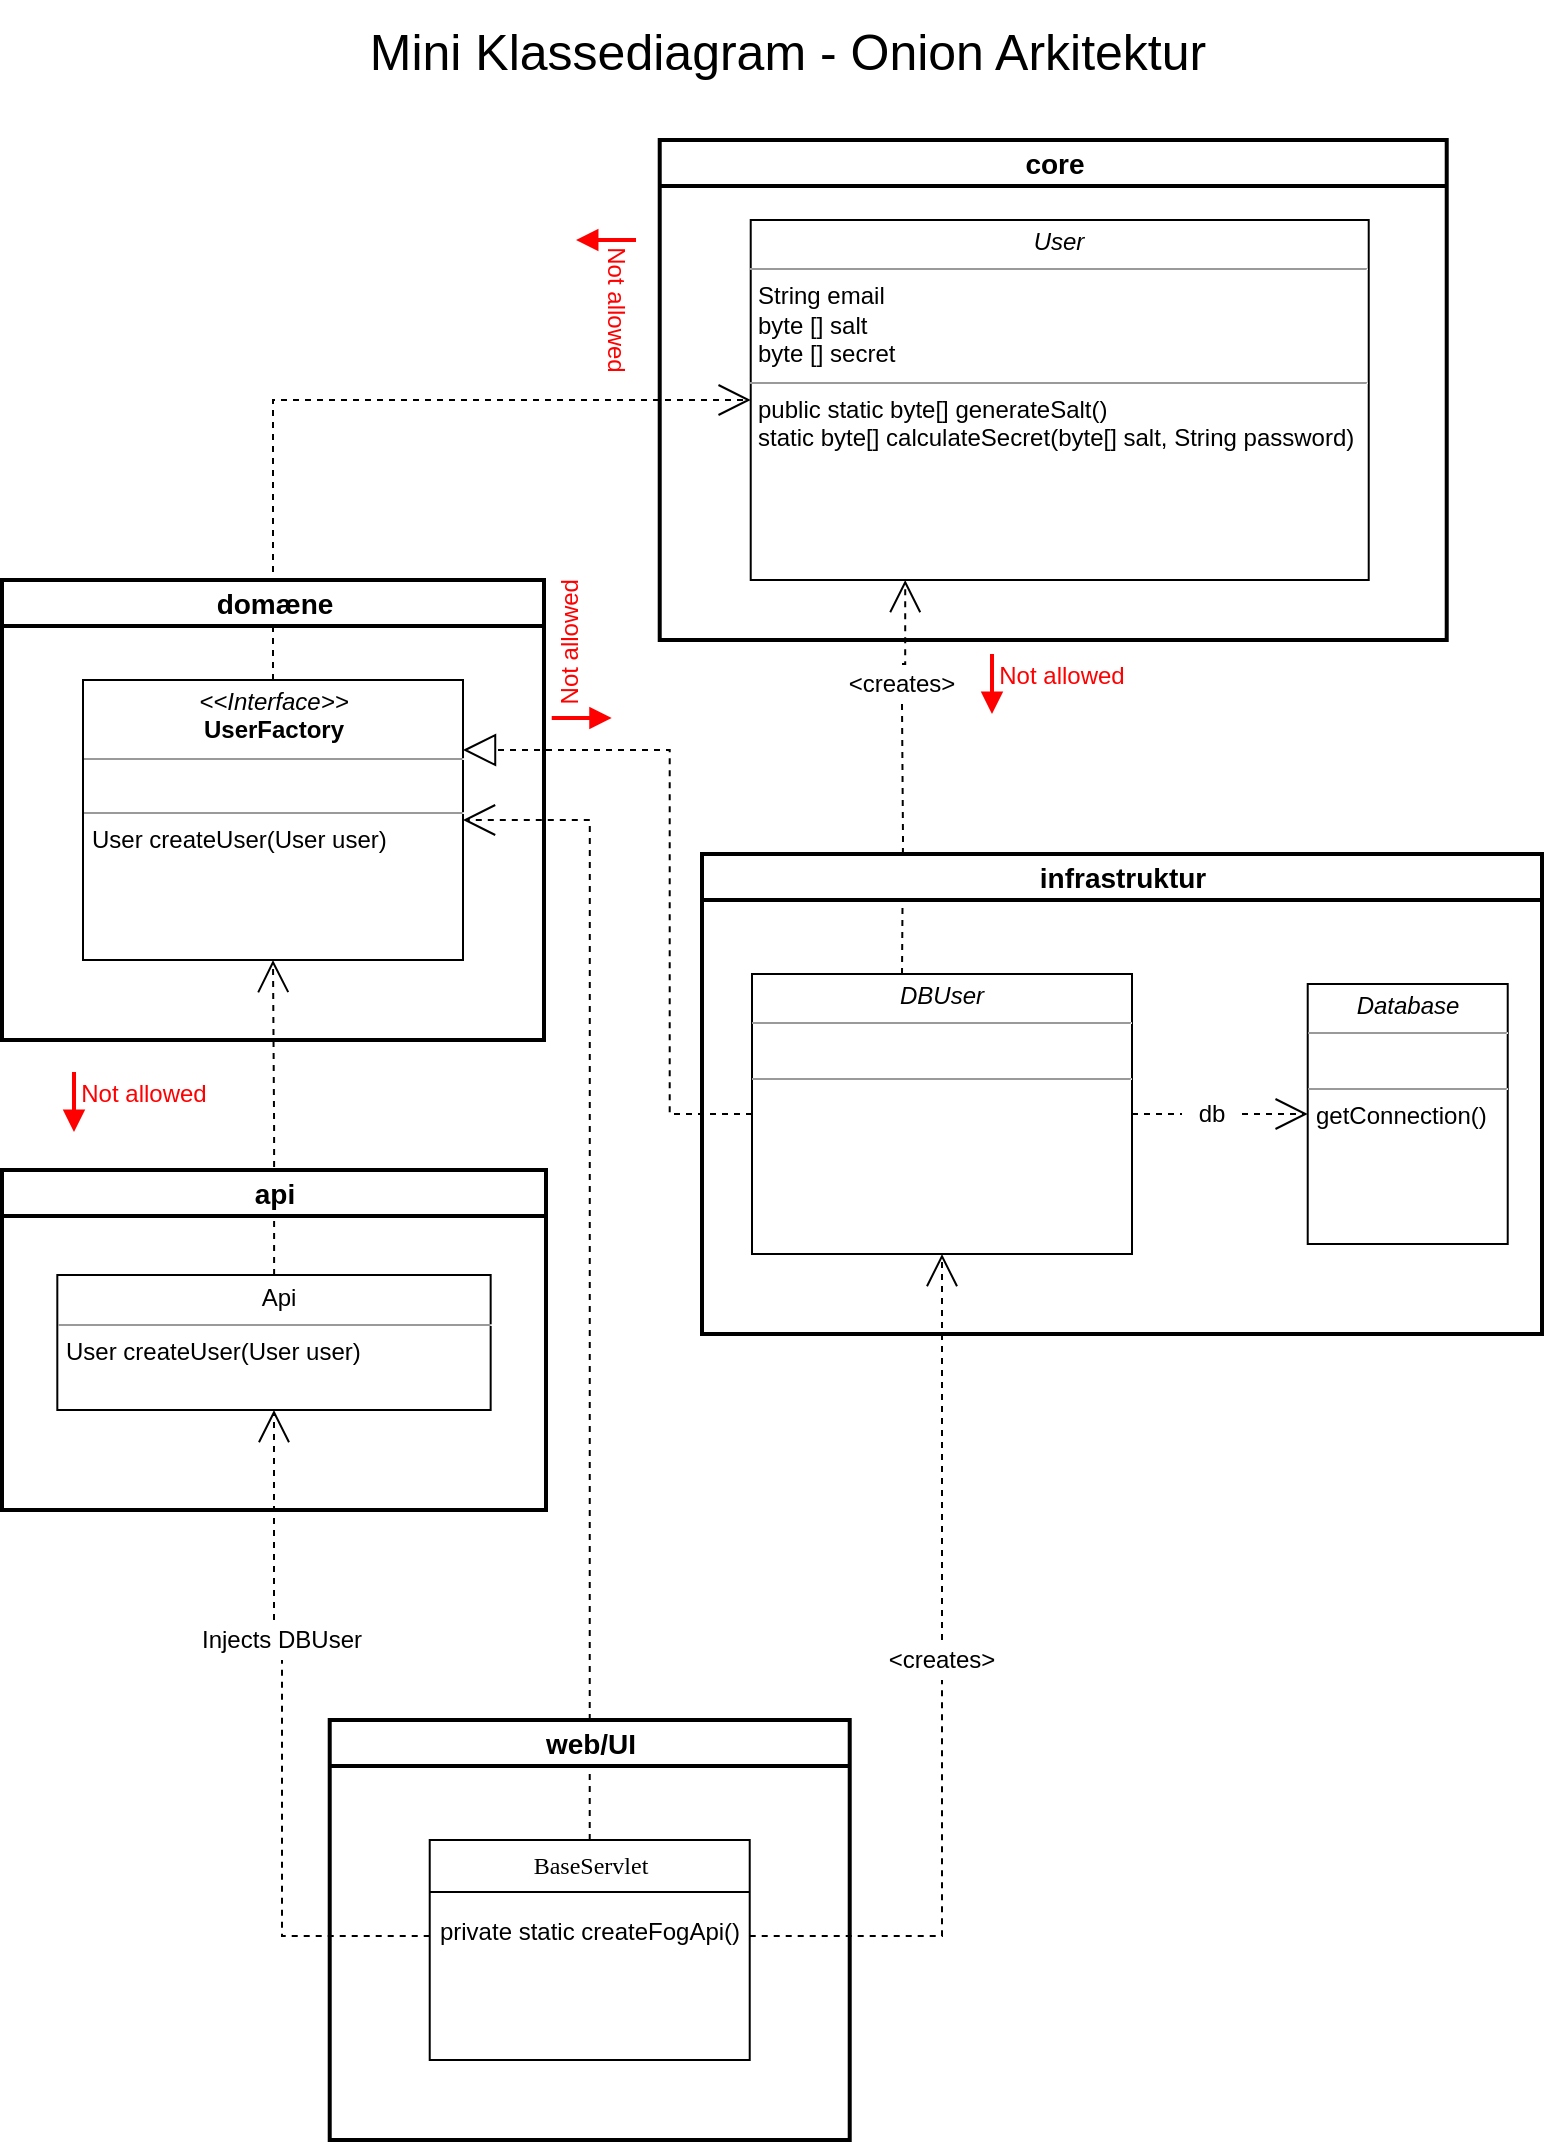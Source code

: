 <mxfile version="12.4.2" type="device" pages="1"><diagram name="Page-1" id="c4acf3e9-155e-7222-9cf6-157b1a14988f"><mxGraphModel dx="1106" dy="830" grid="1" gridSize="10" guides="1" tooltips="1" connect="1" arrows="1" fold="1" page="1" pageScale="1" pageWidth="827" pageHeight="1169" background="#ffffff" math="0" shadow="0"><root><mxCell id="0"/><mxCell id="1" parent="0"/><mxCell id="fBfqj53G46dwCPdMKGsD-27" style="edgeStyle=orthogonalEdgeStyle;rounded=0;orthogonalLoop=1;jettySize=auto;html=1;exitX=0.5;exitY=0;exitDx=0;exitDy=0;entryX=0;entryY=0.5;entryDx=0;entryDy=0;dashed=1;endArrow=open;endFill=0;endSize=14;strokeWidth=1;" parent="1" source="5d2195bd80daf111-18" target="fBfqj53G46dwCPdMKGsD-26" edge="1"><mxGeometry relative="1" as="geometry"/></mxCell><mxCell id="fBfqj53G46dwCPdMKGsD-24" style="edgeStyle=orthogonalEdgeStyle;rounded=0;orthogonalLoop=1;jettySize=auto;html=1;entryX=1;entryY=0.25;entryDx=0;entryDy=0;dashed=1;endArrow=block;endFill=0;endSize=14;strokeWidth=1;exitX=0;exitY=0.5;exitDx=0;exitDy=0;" parent="1" source="fBfqj53G46dwCPdMKGsD-9" target="5d2195bd80daf111-18" edge="1"><mxGeometry relative="1" as="geometry"><Array as="points"><mxPoint x="353.86" y="577"/><mxPoint x="353.86" y="395"/></Array></mxGeometry></mxCell><mxCell id="fBfqj53G46dwCPdMKGsD-30" style="edgeStyle=orthogonalEdgeStyle;rounded=0;orthogonalLoop=1;jettySize=auto;html=1;exitX=1;exitY=0.5;exitDx=0;exitDy=0;entryX=0;entryY=0.5;entryDx=0;entryDy=0;dashed=1;endArrow=none;endFill=0;endSize=14;strokeWidth=1;" parent="1" source="fBfqj53G46dwCPdMKGsD-9" target="fBfqj53G46dwCPdMKGsD-29" edge="1"><mxGeometry relative="1" as="geometry"/></mxCell><mxCell id="fBfqj53G46dwCPdMKGsD-31" style="edgeStyle=orthogonalEdgeStyle;rounded=0;orthogonalLoop=1;jettySize=auto;html=1;entryX=0.25;entryY=1;entryDx=0;entryDy=0;dashed=1;endArrow=open;endFill=0;endSize=14;strokeWidth=1;exitX=0.5;exitY=0;exitDx=0;exitDy=0;" parent="1" source="fBfqj53G46dwCPdMKGsD-32" target="fBfqj53G46dwCPdMKGsD-26" edge="1"><mxGeometry relative="1" as="geometry"/></mxCell><mxCell id="fBfqj53G46dwCPdMKGsD-35" style="edgeStyle=orthogonalEdgeStyle;rounded=0;orthogonalLoop=1;jettySize=auto;html=1;entryX=0.5;entryY=1;entryDx=0;entryDy=0;dashed=1;endArrow=none;endFill=0;endSize=14;strokeWidth=1;" parent="1" target="fBfqj53G46dwCPdMKGsD-32" edge="1"><mxGeometry relative="1" as="geometry"><mxPoint x="470" y="507" as="sourcePoint"/></mxGeometry></mxCell><mxCell id="fBfqj53G46dwCPdMKGsD-9" value="&lt;p style=&quot;margin: 0px ; margin-top: 4px ; text-align: center&quot;&gt;&lt;i&gt;DBUser&lt;/i&gt;&lt;/p&gt;&lt;hr size=&quot;1&quot;&gt;&lt;p style=&quot;margin: 0px ; margin-left: 4px&quot;&gt;&lt;br&gt;&lt;/p&gt;&lt;hr size=&quot;1&quot;&gt;&lt;p style=&quot;margin: 0px ; margin-left: 4px&quot;&gt;&lt;br&gt;&lt;/p&gt;" style="verticalAlign=top;align=left;overflow=fill;fontSize=12;fontFamily=Helvetica;html=1;rounded=0;shadow=0;comic=0;labelBackgroundColor=none;strokeWidth=1" parent="1" vertex="1"><mxGeometry x="395" y="507" width="190" height="140" as="geometry"/></mxCell><mxCell id="fBfqj53G46dwCPdMKGsD-15" style="edgeStyle=orthogonalEdgeStyle;rounded=0;orthogonalLoop=1;jettySize=auto;html=1;entryX=1;entryY=0.5;entryDx=0;entryDy=0;dashed=1;endArrow=open;endFill=0;endSize=14;strokeWidth=1;exitX=0.5;exitY=0;exitDx=0;exitDy=0;" parent="1" source="fBfqj53G46dwCPdMKGsD-10" target="5d2195bd80daf111-18" edge="1"><mxGeometry relative="1" as="geometry"/></mxCell><mxCell id="fBfqj53G46dwCPdMKGsD-18" style="edgeStyle=orthogonalEdgeStyle;rounded=0;orthogonalLoop=1;jettySize=auto;html=1;entryX=0.5;entryY=1;entryDx=0;entryDy=0;dashed=1;endArrow=open;endFill=0;endSize=14;strokeWidth=1;" parent="1" source="fBfqj53G46dwCPdMKGsD-16" target="fBfqj53G46dwCPdMKGsD-9" edge="1"><mxGeometry relative="1" as="geometry"><Array as="points"><mxPoint x="490" y="790"/><mxPoint x="490" y="790"/></Array></mxGeometry></mxCell><mxCell id="fBfqj53G46dwCPdMKGsD-16" value="&amp;lt;creates&amp;gt;" style="text;html=1;strokeColor=none;fillColor=none;align=center;verticalAlign=middle;whiteSpace=wrap;rounded=0;" parent="1" vertex="1"><mxGeometry x="430" y="840" width="120" height="20" as="geometry"/></mxCell><mxCell id="fBfqj53G46dwCPdMKGsD-17" style="edgeStyle=orthogonalEdgeStyle;rounded=0;orthogonalLoop=1;jettySize=auto;html=1;entryX=0.5;entryY=1;entryDx=0;entryDy=0;dashed=1;endArrow=none;endFill=0;endSize=14;strokeWidth=1;" parent="1" source="fBfqj53G46dwCPdMKGsD-11" target="fBfqj53G46dwCPdMKGsD-16" edge="1"><mxGeometry relative="1" as="geometry"><Array as="points"><mxPoint x="490" y="988"/><mxPoint x="490" y="860"/></Array></mxGeometry></mxCell><mxCell id="fBfqj53G46dwCPdMKGsD-23" style="edgeStyle=orthogonalEdgeStyle;rounded=0;orthogonalLoop=1;jettySize=auto;html=1;entryX=0.5;entryY=1;entryDx=0;entryDy=0;dashed=1;endArrow=open;endFill=0;endSize=14;strokeWidth=1;" parent="1" source="fBfqj53G46dwCPdMKGsD-19" target="fBfqj53G46dwCPdMKGsD-21" edge="1"><mxGeometry relative="1" as="geometry"><Array as="points"><mxPoint x="156" y="820"/><mxPoint x="156" y="820"/></Array></mxGeometry></mxCell><mxCell id="fBfqj53G46dwCPdMKGsD-19" value="Injects DBUser" style="text;html=1;strokeColor=none;fillColor=none;align=center;verticalAlign=middle;whiteSpace=wrap;rounded=0;" parent="1" vertex="1"><mxGeometry x="100" y="830" width="120" height="20" as="geometry"/></mxCell><mxCell id="fBfqj53G46dwCPdMKGsD-20" style="edgeStyle=orthogonalEdgeStyle;rounded=0;orthogonalLoop=1;jettySize=auto;html=1;entryX=0.5;entryY=1;entryDx=0;entryDy=0;dashed=1;endArrow=none;endFill=0;endSize=14;strokeWidth=1;" parent="1" source="fBfqj53G46dwCPdMKGsD-11" target="fBfqj53G46dwCPdMKGsD-19" edge="1"><mxGeometry relative="1" as="geometry"><Array as="points"><mxPoint x="160" y="988"/><mxPoint x="160" y="850"/></Array></mxGeometry></mxCell><mxCell id="fBfqj53G46dwCPdMKGsD-25" style="edgeStyle=orthogonalEdgeStyle;rounded=0;orthogonalLoop=1;jettySize=auto;html=1;entryX=0.5;entryY=1;entryDx=0;entryDy=0;dashed=1;endArrow=open;endFill=0;endSize=14;strokeWidth=1;" parent="1" source="fBfqj53G46dwCPdMKGsD-21" target="5d2195bd80daf111-18" edge="1"><mxGeometry relative="1" as="geometry"/></mxCell><mxCell id="fBfqj53G46dwCPdMKGsD-32" value="&amp;lt;creates&amp;gt;" style="text;html=1;strokeColor=none;fillColor=none;align=center;verticalAlign=middle;whiteSpace=wrap;rounded=0;" parent="1" vertex="1"><mxGeometry x="410" y="352" width="120" height="20" as="geometry"/></mxCell><mxCell id="fBfqj53G46dwCPdMKGsD-36" value="web/UI" style="swimlane;rounded=0;shadow=0;strokeWidth=2;fillColor=#ffffff;fontFamily=Helvetica;fontSize=14;align=center;html=1;strokeColor=#000000;" parent="1" vertex="1"><mxGeometry x="183.86" y="880" width="260" height="210" as="geometry"><mxRectangle x="223" y="900" width="100" height="23" as="alternateBounds"/></mxGeometry></mxCell><mxCell id="fBfqj53G46dwCPdMKGsD-10" value="&lt;font style=&quot;font-size: 12px&quot;&gt;BaseServlet&lt;/font&gt;" style="swimlane;html=1;fontStyle=0;childLayout=stackLayout;horizontal=1;startSize=26;fillColor=none;horizontalStack=0;resizeParent=1;resizeLast=0;collapsible=1;marginBottom=0;swimlaneFillColor=#ffffff;rounded=0;shadow=0;comic=0;labelBackgroundColor=none;strokeWidth=1;fontFamily=Verdana;fontSize=10;align=center;" parent="fBfqj53G46dwCPdMKGsD-36" vertex="1"><mxGeometry x="50" y="60" width="160" height="110" as="geometry"/></mxCell><mxCell id="fBfqj53G46dwCPdMKGsD-11" value="private static createFogApi()" style="text;html=1;strokeColor=none;fillColor=none;align=center;verticalAlign=middle;whiteSpace=wrap;rounded=0;" parent="fBfqj53G46dwCPdMKGsD-10" vertex="1"><mxGeometry y="26" width="160" height="40" as="geometry"/></mxCell><mxCell id="fBfqj53G46dwCPdMKGsD-38" value="api" style="swimlane;rounded=0;shadow=0;strokeWidth=2;fillColor=#ffffff;fontFamily=Helvetica;fontSize=14;align=center;html=1;strokeColor=#000000;" parent="1" vertex="1"><mxGeometry x="20" y="605" width="272" height="170" as="geometry"><mxRectangle x="29" y="605" width="60" height="23" as="alternateBounds"/></mxGeometry></mxCell><mxCell id="fBfqj53G46dwCPdMKGsD-21" value="&lt;p style=&quot;margin: 0px ; margin-top: 4px ; text-align: center&quot;&gt;&lt;/p&gt;&lt;p style=&quot;text-align: center ; margin: 0px 0px 0px 4px&quot;&gt;Api&lt;/p&gt;&lt;hr size=&quot;1&quot;&gt;&lt;p style=&quot;margin: 0px ; margin-left: 4px&quot;&gt;User createUser(User user&lt;span&gt;)&lt;/span&gt;&lt;/p&gt;" style="verticalAlign=top;align=left;overflow=fill;fontSize=12;fontFamily=Helvetica;html=1;rounded=0;shadow=0;comic=0;labelBackgroundColor=none;strokeWidth=1" parent="fBfqj53G46dwCPdMKGsD-38" vertex="1"><mxGeometry x="27.66" y="52.5" width="216.67" height="67.5" as="geometry"/></mxCell><mxCell id="fBfqj53G46dwCPdMKGsD-39" value="domæne" style="swimlane;rounded=0;shadow=0;strokeWidth=2;fillColor=#ffffff;fontFamily=Helvetica;fontSize=14;align=center;html=1;strokeColor=#000000;" parent="1" vertex="1"><mxGeometry x="20" y="310" width="271" height="230" as="geometry"><mxRectangle x="29" y="320" width="80" height="23" as="alternateBounds"/></mxGeometry></mxCell><mxCell id="5d2195bd80daf111-18" value="&lt;p style=&quot;margin: 0px ; margin-top: 4px ; text-align: center&quot;&gt;&lt;i&gt;&amp;lt;&amp;lt;Interface&amp;gt;&amp;gt;&lt;/i&gt;&lt;br&gt;&lt;b&gt;UserFactory&lt;/b&gt;&lt;/p&gt;&lt;hr size=&quot;1&quot;&gt;&lt;p style=&quot;margin: 0px ; margin-left: 4px&quot;&gt;&lt;br&gt;&lt;/p&gt;&lt;hr size=&quot;1&quot;&gt;&lt;p style=&quot;margin: 0px ; margin-left: 4px&quot;&gt;User createUser(User user)&lt;/p&gt;" style="verticalAlign=top;align=left;overflow=fill;fontSize=12;fontFamily=Helvetica;html=1;rounded=0;shadow=0;comic=0;labelBackgroundColor=none;strokeWidth=1" parent="fBfqj53G46dwCPdMKGsD-39" vertex="1"><mxGeometry x="40.5" y="50" width="190" height="140" as="geometry"/></mxCell><mxCell id="fBfqj53G46dwCPdMKGsD-40" value="core" style="swimlane;rounded=0;shadow=0;strokeWidth=2;fillColor=#ffffff;fontFamily=Helvetica;fontSize=14;align=center;html=1;strokeColor=#000000;" parent="1" vertex="1"><mxGeometry x="348.86" y="90" width="393.5" height="250" as="geometry"/></mxCell><mxCell id="fBfqj53G46dwCPdMKGsD-26" value="&lt;p style=&quot;margin: 0px ; margin-top: 4px ; text-align: center&quot;&gt;&lt;i&gt;User&lt;/i&gt;&lt;/p&gt;&lt;hr size=&quot;1&quot;&gt;&lt;p style=&quot;margin: 0px ; margin-left: 4px&quot;&gt;String email&lt;/p&gt;&lt;p style=&quot;margin: 0px ; margin-left: 4px&quot;&gt;byte [] salt&lt;/p&gt;&lt;p style=&quot;margin: 0px ; margin-left: 4px&quot;&gt;byte [] secret&lt;/p&gt;&lt;hr size=&quot;1&quot;&gt;&lt;p style=&quot;margin: 0px ; margin-left: 4px&quot;&gt;public static byte[] generateSalt()&lt;/p&gt;&lt;p style=&quot;margin: 0px ; margin-left: 4px&quot;&gt;static byte[] calculateSecret(byte[] salt, String password)&lt;/p&gt;" style="verticalAlign=top;align=left;overflow=fill;fontSize=12;fontFamily=Helvetica;html=1;rounded=0;shadow=0;comic=0;labelBackgroundColor=none;strokeWidth=1" parent="fBfqj53G46dwCPdMKGsD-40" vertex="1"><mxGeometry x="45.5" y="40" width="309" height="180" as="geometry"/></mxCell><mxCell id="fBfqj53G46dwCPdMKGsD-41" value="infrastruktur" style="swimlane;rounded=0;shadow=0;strokeWidth=2;fillColor=#ffffff;fontFamily=Helvetica;fontSize=14;align=center;html=1;strokeColor=#000000;" parent="1" vertex="1"><mxGeometry x="370" y="447" width="420" height="240" as="geometry"/></mxCell><mxCell id="fBfqj53G46dwCPdMKGsD-14" value="&lt;p style=&quot;margin: 0px ; margin-top: 4px ; text-align: center&quot;&gt;&lt;i&gt;Database&lt;/i&gt;&lt;/p&gt;&lt;hr size=&quot;1&quot;&gt;&lt;p style=&quot;margin: 0px ; margin-left: 4px&quot;&gt;&lt;br&gt;&lt;/p&gt;&lt;hr size=&quot;1&quot;&gt;&lt;p style=&quot;margin: 0px ; margin-left: 4px&quot;&gt;getConnection()&lt;/p&gt;" style="verticalAlign=top;align=left;overflow=fill;fontSize=12;fontFamily=Helvetica;html=1;rounded=0;shadow=0;comic=0;labelBackgroundColor=none;strokeWidth=1" parent="fBfqj53G46dwCPdMKGsD-41" vertex="1"><mxGeometry x="302.86" y="65" width="100" height="130" as="geometry"/></mxCell><mxCell id="fBfqj53G46dwCPdMKGsD-29" value="db" style="text;html=1;strokeColor=none;fillColor=none;align=center;verticalAlign=middle;whiteSpace=wrap;rounded=0;" parent="fBfqj53G46dwCPdMKGsD-41" vertex="1"><mxGeometry x="240" y="120" width="30" height="20" as="geometry"/></mxCell><mxCell id="fBfqj53G46dwCPdMKGsD-28" style="edgeStyle=orthogonalEdgeStyle;rounded=0;orthogonalLoop=1;jettySize=auto;html=1;entryX=0;entryY=0.5;entryDx=0;entryDy=0;dashed=1;endArrow=open;endFill=0;endSize=14;strokeWidth=1;exitX=1;exitY=0.5;exitDx=0;exitDy=0;" parent="fBfqj53G46dwCPdMKGsD-41" source="fBfqj53G46dwCPdMKGsD-29" target="fBfqj53G46dwCPdMKGsD-14" edge="1"><mxGeometry relative="1" as="geometry"/></mxCell><mxCell id="fBfqj53G46dwCPdMKGsD-42" value="" style="endArrow=block;html=1;strokeWidth=2;strokeColor=#FF0000;endFill=1;" parent="1" edge="1"><mxGeometry width="50" height="50" relative="1" as="geometry"><mxPoint x="515" y="347" as="sourcePoint"/><mxPoint x="515" y="377" as="targetPoint"/></mxGeometry></mxCell><mxCell id="fBfqj53G46dwCPdMKGsD-48" value="&lt;font color=&quot;#ff0000&quot;&gt;Not allowed&lt;/font&gt;" style="text;html=1;strokeColor=none;fillColor=none;align=center;verticalAlign=middle;whiteSpace=wrap;rounded=0;" parent="1" vertex="1"><mxGeometry x="515" y="348" width="70" height="20" as="geometry"/></mxCell><mxCell id="fBfqj53G46dwCPdMKGsD-50" value="" style="endArrow=block;html=1;strokeWidth=2;strokeColor=#FF0000;endFill=1;" parent="1" edge="1"><mxGeometry width="50" height="50" relative="1" as="geometry"><mxPoint x="56" y="556" as="sourcePoint"/><mxPoint x="56" y="586" as="targetPoint"/></mxGeometry></mxCell><mxCell id="fBfqj53G46dwCPdMKGsD-51" value="&lt;font color=&quot;#ff0000&quot;&gt;Not allowed&lt;/font&gt;" style="text;html=1;strokeColor=none;fillColor=none;align=center;verticalAlign=middle;whiteSpace=wrap;rounded=0;" parent="1" vertex="1"><mxGeometry x="56" y="557" width="70" height="20" as="geometry"/></mxCell><mxCell id="fBfqj53G46dwCPdMKGsD-52" value="" style="endArrow=block;html=1;strokeWidth=2;strokeColor=#FF0000;endFill=1;" parent="1" edge="1"><mxGeometry width="50" height="50" relative="1" as="geometry"><mxPoint x="294.86" y="379" as="sourcePoint"/><mxPoint x="324.86" y="379" as="targetPoint"/></mxGeometry></mxCell><mxCell id="fBfqj53G46dwCPdMKGsD-53" value="&lt;font color=&quot;#ff0000&quot;&gt;Not allowed&lt;/font&gt;" style="text;html=1;strokeColor=none;fillColor=none;align=center;verticalAlign=middle;whiteSpace=wrap;rounded=0;rotation=-90;" parent="1" vertex="1"><mxGeometry x="268.86" y="331" width="70" height="20" as="geometry"/></mxCell><mxCell id="fBfqj53G46dwCPdMKGsD-54" value="" style="endArrow=block;html=1;strokeWidth=2;strokeColor=#FF0000;endFill=1;" parent="1" edge="1"><mxGeometry width="50" height="50" relative="1" as="geometry"><mxPoint x="337" y="140" as="sourcePoint"/><mxPoint x="307" y="140" as="targetPoint"/></mxGeometry></mxCell><mxCell id="fBfqj53G46dwCPdMKGsD-55" value="&lt;font color=&quot;#ff0000&quot;&gt;Not allowed&lt;/font&gt;" style="text;html=1;strokeColor=none;fillColor=none;align=center;verticalAlign=middle;whiteSpace=wrap;rounded=0;rotation=90;" parent="1" vertex="1"><mxGeometry x="292" y="165" width="70" height="20" as="geometry"/></mxCell><mxCell id="fBfqj53G46dwCPdMKGsD-56" value="&lt;font style=&quot;font-size: 25px&quot;&gt;Mini Klassediagram - Onion Arkitektur&lt;/font&gt;" style="text;html=1;strokeColor=none;fillColor=none;align=center;verticalAlign=middle;whiteSpace=wrap;rounded=0;" parent="1" vertex="1"><mxGeometry x="52.86" y="20" width="720" height="50" as="geometry"/></mxCell></root></mxGraphModel></diagram></mxfile>